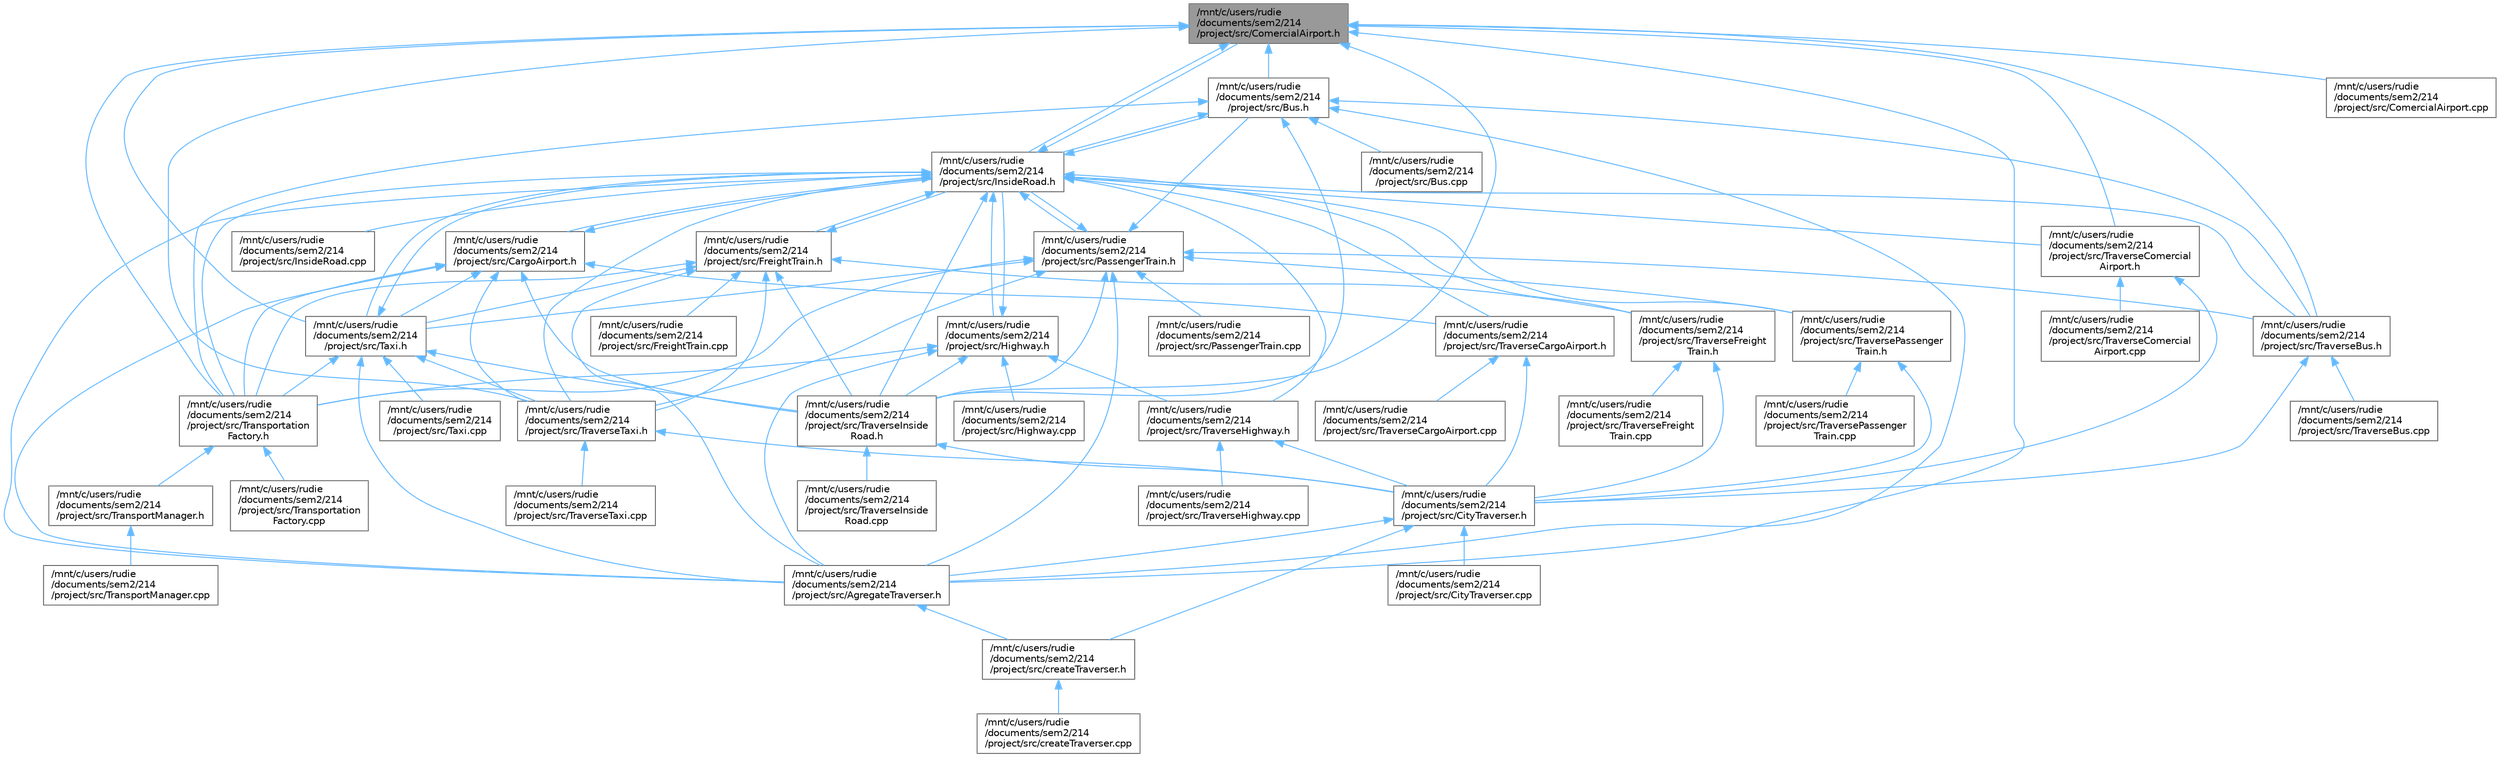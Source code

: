 digraph "/mnt/c/users/rudie/documents/sem2/214/project/src/ComercialAirport.h"
{
 // LATEX_PDF_SIZE
  bgcolor="transparent";
  edge [fontname=Helvetica,fontsize=10,labelfontname=Helvetica,labelfontsize=10];
  node [fontname=Helvetica,fontsize=10,shape=box,height=0.2,width=0.4];
  Node1 [id="Node000001",label="/mnt/c/users/rudie\l/documents/sem2/214\l/project/src/ComercialAirport.h",height=0.2,width=0.4,color="gray40", fillcolor="grey60", style="filled", fontcolor="black",tooltip="Defines the ComercialAirport class which inherits from the Airport class."];
  Node1 -> Node2 [id="edge96_Node000001_Node000002",dir="back",color="steelblue1",style="solid",tooltip=" "];
  Node2 [id="Node000002",label="/mnt/c/users/rudie\l/documents/sem2/214\l/project/src/AgregateTraverser.h",height=0.2,width=0.4,color="grey40", fillcolor="white", style="filled",URL="$AgregateTraverser_8h.html",tooltip="Defines the AgregateTraverser class and its interface for creating CityTraverser objects."];
  Node2 -> Node3 [id="edge97_Node000002_Node000003",dir="back",color="steelblue1",style="solid",tooltip=" "];
  Node3 [id="Node000003",label="/mnt/c/users/rudie\l/documents/sem2/214\l/project/src/createTraverser.h",height=0.2,width=0.4,color="grey40", fillcolor="white", style="filled",URL="$createTraverser_8h.html",tooltip="Header file for the CreateTraverser class."];
  Node3 -> Node4 [id="edge98_Node000003_Node000004",dir="back",color="steelblue1",style="solid",tooltip=" "];
  Node4 [id="Node000004",label="/mnt/c/users/rudie\l/documents/sem2/214\l/project/src/createTraverser.cpp",height=0.2,width=0.4,color="grey40", fillcolor="white", style="filled",URL="$createTraverser_8cpp.html",tooltip="Implementation of the CreateTraverser class for creating CityTraverser objects."];
  Node1 -> Node5 [id="edge99_Node000001_Node000005",dir="back",color="steelblue1",style="solid",tooltip=" "];
  Node5 [id="Node000005",label="/mnt/c/users/rudie\l/documents/sem2/214\l/project/src/Bus.h",height=0.2,width=0.4,color="grey40", fillcolor="white", style="filled",URL="$Bus_8h.html",tooltip="Header file for the Bus class."];
  Node5 -> Node2 [id="edge100_Node000005_Node000002",dir="back",color="steelblue1",style="solid",tooltip=" "];
  Node5 -> Node6 [id="edge101_Node000005_Node000006",dir="back",color="steelblue1",style="solid",tooltip=" "];
  Node6 [id="Node000006",label="/mnt/c/users/rudie\l/documents/sem2/214\l/project/src/Bus.cpp",height=0.2,width=0.4,color="grey40", fillcolor="white", style="filled",URL="$Bus_8cpp.html",tooltip="Implementation of the Bus class."];
  Node5 -> Node7 [id="edge102_Node000005_Node000007",dir="back",color="steelblue1",style="solid",tooltip=" "];
  Node7 [id="Node000007",label="/mnt/c/users/rudie\l/documents/sem2/214\l/project/src/InsideRoad.h",height=0.2,width=0.4,color="grey40", fillcolor="white", style="filled",URL="$InsideRoad_8h.html",tooltip="Header file for the InsideRoad class."];
  Node7 -> Node2 [id="edge103_Node000007_Node000002",dir="back",color="steelblue1",style="solid",tooltip=" "];
  Node7 -> Node5 [id="edge104_Node000007_Node000005",dir="back",color="steelblue1",style="solid",tooltip=" "];
  Node7 -> Node8 [id="edge105_Node000007_Node000008",dir="back",color="steelblue1",style="solid",tooltip=" "];
  Node8 [id="Node000008",label="/mnt/c/users/rudie\l/documents/sem2/214\l/project/src/CargoAirport.h",height=0.2,width=0.4,color="grey40", fillcolor="white", style="filled",URL="$CargoAirport_8h.html",tooltip="Header file for the CargoAirport class."];
  Node8 -> Node2 [id="edge106_Node000008_Node000002",dir="back",color="steelblue1",style="solid",tooltip=" "];
  Node8 -> Node7 [id="edge107_Node000008_Node000007",dir="back",color="steelblue1",style="solid",tooltip=" "];
  Node8 -> Node9 [id="edge108_Node000008_Node000009",dir="back",color="steelblue1",style="solid",tooltip=" "];
  Node9 [id="Node000009",label="/mnt/c/users/rudie\l/documents/sem2/214\l/project/src/Taxi.h",height=0.2,width=0.4,color="grey40", fillcolor="white", style="filled",URL="$Taxi_8h.html",tooltip="Header file for the Taxi class, which represents a taxi in a public transit system."];
  Node9 -> Node2 [id="edge109_Node000009_Node000002",dir="back",color="steelblue1",style="solid",tooltip=" "];
  Node9 -> Node7 [id="edge110_Node000009_Node000007",dir="back",color="steelblue1",style="solid",tooltip=" "];
  Node9 -> Node10 [id="edge111_Node000009_Node000010",dir="back",color="steelblue1",style="solid",tooltip=" "];
  Node10 [id="Node000010",label="/mnt/c/users/rudie\l/documents/sem2/214\l/project/src/Taxi.cpp",height=0.2,width=0.4,color="grey40", fillcolor="white", style="filled",URL="$Taxi_8cpp.html",tooltip="Implementation of the Taxi class."];
  Node9 -> Node11 [id="edge112_Node000009_Node000011",dir="back",color="steelblue1",style="solid",tooltip=" "];
  Node11 [id="Node000011",label="/mnt/c/users/rudie\l/documents/sem2/214\l/project/src/Transportation\lFactory.h",height=0.2,width=0.4,color="grey40", fillcolor="white", style="filled",URL="$TransportationFactory_8h.html",tooltip="Header file for the TransportationFactory class."];
  Node11 -> Node12 [id="edge113_Node000011_Node000012",dir="back",color="steelblue1",style="solid",tooltip=" "];
  Node12 [id="Node000012",label="/mnt/c/users/rudie\l/documents/sem2/214\l/project/src/TransportManager.h",height=0.2,width=0.4,color="grey40", fillcolor="white", style="filled",URL="$TransportManager_8h.html",tooltip="Header file for the TransportManager class."];
  Node12 -> Node13 [id="edge114_Node000012_Node000013",dir="back",color="steelblue1",style="solid",tooltip=" "];
  Node13 [id="Node000013",label="/mnt/c/users/rudie\l/documents/sem2/214\l/project/src/TransportManager.cpp",height=0.2,width=0.4,color="grey40", fillcolor="white", style="filled",URL="$TransportManager_8cpp.html",tooltip="Implementation of the TransportManager class."];
  Node11 -> Node14 [id="edge115_Node000011_Node000014",dir="back",color="steelblue1",style="solid",tooltip=" "];
  Node14 [id="Node000014",label="/mnt/c/users/rudie\l/documents/sem2/214\l/project/src/Transportation\lFactory.cpp",height=0.2,width=0.4,color="grey40", fillcolor="white", style="filled",URL="$TransportationFactory_8cpp.html",tooltip="Implementation of the TransportationFactory class."];
  Node9 -> Node15 [id="edge116_Node000009_Node000015",dir="back",color="steelblue1",style="solid",tooltip=" "];
  Node15 [id="Node000015",label="/mnt/c/users/rudie\l/documents/sem2/214\l/project/src/TraverseInside\lRoad.h",height=0.2,width=0.4,color="grey40", fillcolor="white", style="filled",URL="$TraverseInsideRoad_8h.html",tooltip="Header file for the TraverseInsideRoad class."];
  Node15 -> Node16 [id="edge117_Node000015_Node000016",dir="back",color="steelblue1",style="solid",tooltip=" "];
  Node16 [id="Node000016",label="/mnt/c/users/rudie\l/documents/sem2/214\l/project/src/CityTraverser.h",height=0.2,width=0.4,color="grey40", fillcolor="white", style="filled",URL="$CityTraverser_8h.html",tooltip="Header file for the CityTraverser class, a concrete iterator for traversing transportation elements i..."];
  Node16 -> Node2 [id="edge118_Node000016_Node000002",dir="back",color="steelblue1",style="solid",tooltip=" "];
  Node16 -> Node17 [id="edge119_Node000016_Node000017",dir="back",color="steelblue1",style="solid",tooltip=" "];
  Node17 [id="Node000017",label="/mnt/c/users/rudie\l/documents/sem2/214\l/project/src/CityTraverser.cpp",height=0.2,width=0.4,color="grey40", fillcolor="white", style="filled",URL="$CityTraverser_8cpp.html",tooltip="Implementation of the CityTraverser class."];
  Node16 -> Node3 [id="edge120_Node000016_Node000003",dir="back",color="steelblue1",style="solid",tooltip=" "];
  Node15 -> Node18 [id="edge121_Node000015_Node000018",dir="back",color="steelblue1",style="solid",tooltip=" "];
  Node18 [id="Node000018",label="/mnt/c/users/rudie\l/documents/sem2/214\l/project/src/TraverseInside\lRoad.cpp",height=0.2,width=0.4,color="grey40", fillcolor="white", style="filled",URL="$TraverseInsideRoad_8cpp.html",tooltip="Implementation of the TraverseInsideRoad class."];
  Node9 -> Node19 [id="edge122_Node000009_Node000019",dir="back",color="steelblue1",style="solid",tooltip=" "];
  Node19 [id="Node000019",label="/mnt/c/users/rudie\l/documents/sem2/214\l/project/src/TraverseTaxi.h",height=0.2,width=0.4,color="grey40", fillcolor="white", style="filled",URL="$TraverseTaxi_8h.html",tooltip="Header file for the TraverseTaxi class."];
  Node19 -> Node16 [id="edge123_Node000019_Node000016",dir="back",color="steelblue1",style="solid",tooltip=" "];
  Node19 -> Node20 [id="edge124_Node000019_Node000020",dir="back",color="steelblue1",style="solid",tooltip=" "];
  Node20 [id="Node000020",label="/mnt/c/users/rudie\l/documents/sem2/214\l/project/src/TraverseTaxi.cpp",height=0.2,width=0.4,color="grey40", fillcolor="white", style="filled",URL="$TraverseTaxi_8cpp.html",tooltip="Implementation of the TraverseTaxi class."];
  Node8 -> Node11 [id="edge125_Node000008_Node000011",dir="back",color="steelblue1",style="solid",tooltip=" "];
  Node8 -> Node21 [id="edge126_Node000008_Node000021",dir="back",color="steelblue1",style="solid",tooltip=" "];
  Node21 [id="Node000021",label="/mnt/c/users/rudie\l/documents/sem2/214\l/project/src/TraverseCargoAirport.h",height=0.2,width=0.4,color="grey40", fillcolor="white", style="filled",URL="$TraverseCargoAirport_8h.html",tooltip="Header file for the TraverseCargoAirport class."];
  Node21 -> Node16 [id="edge127_Node000021_Node000016",dir="back",color="steelblue1",style="solid",tooltip=" "];
  Node21 -> Node22 [id="edge128_Node000021_Node000022",dir="back",color="steelblue1",style="solid",tooltip=" "];
  Node22 [id="Node000022",label="/mnt/c/users/rudie\l/documents/sem2/214\l/project/src/TraverseCargoAirport.cpp",height=0.2,width=0.4,color="grey40", fillcolor="white", style="filled",URL="$TraverseCargoAirport_8cpp.html",tooltip="Implementation of the TraverseCargoAirport class."];
  Node8 -> Node15 [id="edge129_Node000008_Node000015",dir="back",color="steelblue1",style="solid",tooltip=" "];
  Node8 -> Node19 [id="edge130_Node000008_Node000019",dir="back",color="steelblue1",style="solid",tooltip=" "];
  Node7 -> Node1 [id="edge131_Node000007_Node000001",dir="back",color="steelblue1",style="solid",tooltip=" "];
  Node7 -> Node23 [id="edge132_Node000007_Node000023",dir="back",color="steelblue1",style="solid",tooltip=" "];
  Node23 [id="Node000023",label="/mnt/c/users/rudie\l/documents/sem2/214\l/project/src/FreightTrain.h",height=0.2,width=0.4,color="grey40", fillcolor="white", style="filled",URL="$FreightTrain_8h.html",tooltip="Header file for the FreightTrain class."];
  Node23 -> Node2 [id="edge133_Node000023_Node000002",dir="back",color="steelblue1",style="solid",tooltip=" "];
  Node23 -> Node24 [id="edge134_Node000023_Node000024",dir="back",color="steelblue1",style="solid",tooltip=" "];
  Node24 [id="Node000024",label="/mnt/c/users/rudie\l/documents/sem2/214\l/project/src/FreightTrain.cpp",height=0.2,width=0.4,color="grey40", fillcolor="white", style="filled",URL="$FreightTrain_8cpp.html",tooltip="Implementation of the FreightTrain class."];
  Node23 -> Node7 [id="edge135_Node000023_Node000007",dir="back",color="steelblue1",style="solid",tooltip=" "];
  Node23 -> Node9 [id="edge136_Node000023_Node000009",dir="back",color="steelblue1",style="solid",tooltip=" "];
  Node23 -> Node11 [id="edge137_Node000023_Node000011",dir="back",color="steelblue1",style="solid",tooltip=" "];
  Node23 -> Node25 [id="edge138_Node000023_Node000025",dir="back",color="steelblue1",style="solid",tooltip=" "];
  Node25 [id="Node000025",label="/mnt/c/users/rudie\l/documents/sem2/214\l/project/src/TraverseFreight\lTrain.h",height=0.2,width=0.4,color="grey40", fillcolor="white", style="filled",URL="$TraverseFreightTrain_8h.html",tooltip="Header file for the TraverseFreightTrain class."];
  Node25 -> Node16 [id="edge139_Node000025_Node000016",dir="back",color="steelblue1",style="solid",tooltip=" "];
  Node25 -> Node26 [id="edge140_Node000025_Node000026",dir="back",color="steelblue1",style="solid",tooltip=" "];
  Node26 [id="Node000026",label="/mnt/c/users/rudie\l/documents/sem2/214\l/project/src/TraverseFreight\lTrain.cpp",height=0.2,width=0.4,color="grey40", fillcolor="white", style="filled",URL="$TraverseFreightTrain_8cpp.html",tooltip="Implementation of the TraverseFreightTrain class."];
  Node23 -> Node15 [id="edge141_Node000023_Node000015",dir="back",color="steelblue1",style="solid",tooltip=" "];
  Node23 -> Node19 [id="edge142_Node000023_Node000019",dir="back",color="steelblue1",style="solid",tooltip=" "];
  Node7 -> Node27 [id="edge143_Node000007_Node000027",dir="back",color="steelblue1",style="solid",tooltip=" "];
  Node27 [id="Node000027",label="/mnt/c/users/rudie\l/documents/sem2/214\l/project/src/Highway.h",height=0.2,width=0.4,color="grey40", fillcolor="white", style="filled",URL="$Highway_8h.html",tooltip="Header file for the Highway class."];
  Node27 -> Node2 [id="edge144_Node000027_Node000002",dir="back",color="steelblue1",style="solid",tooltip=" "];
  Node27 -> Node28 [id="edge145_Node000027_Node000028",dir="back",color="steelblue1",style="solid",tooltip=" "];
  Node28 [id="Node000028",label="/mnt/c/users/rudie\l/documents/sem2/214\l/project/src/Highway.cpp",height=0.2,width=0.4,color="grey40", fillcolor="white", style="filled",URL="$Highway_8cpp.html",tooltip="Implementation of the Highway class."];
  Node27 -> Node7 [id="edge146_Node000027_Node000007",dir="back",color="steelblue1",style="solid",tooltip=" "];
  Node27 -> Node11 [id="edge147_Node000027_Node000011",dir="back",color="steelblue1",style="solid",tooltip=" "];
  Node27 -> Node29 [id="edge148_Node000027_Node000029",dir="back",color="steelblue1",style="solid",tooltip=" "];
  Node29 [id="Node000029",label="/mnt/c/users/rudie\l/documents/sem2/214\l/project/src/TraverseHighway.h",height=0.2,width=0.4,color="grey40", fillcolor="white", style="filled",URL="$TraverseHighway_8h.html",tooltip="Header file for the TraverseHighway class."];
  Node29 -> Node16 [id="edge149_Node000029_Node000016",dir="back",color="steelblue1",style="solid",tooltip=" "];
  Node29 -> Node30 [id="edge150_Node000029_Node000030",dir="back",color="steelblue1",style="solid",tooltip=" "];
  Node30 [id="Node000030",label="/mnt/c/users/rudie\l/documents/sem2/214\l/project/src/TraverseHighway.cpp",height=0.2,width=0.4,color="grey40", fillcolor="white", style="filled",URL="$TraverseHighway_8cpp.html",tooltip="Implementation of the TraverseHighway class."];
  Node27 -> Node15 [id="edge151_Node000027_Node000015",dir="back",color="steelblue1",style="solid",tooltip=" "];
  Node7 -> Node31 [id="edge152_Node000007_Node000031",dir="back",color="steelblue1",style="solid",tooltip=" "];
  Node31 [id="Node000031",label="/mnt/c/users/rudie\l/documents/sem2/214\l/project/src/InsideRoad.cpp",height=0.2,width=0.4,color="grey40", fillcolor="white", style="filled",URL="$InsideRoad_8cpp.html",tooltip="Implementation of the InsideRoad class."];
  Node7 -> Node32 [id="edge153_Node000007_Node000032",dir="back",color="steelblue1",style="solid",tooltip=" "];
  Node32 [id="Node000032",label="/mnt/c/users/rudie\l/documents/sem2/214\l/project/src/PassengerTrain.h",height=0.2,width=0.4,color="grey40", fillcolor="white", style="filled",URL="$PassengerTrain_8h.html",tooltip="Header file for the PassengerTrain class."];
  Node32 -> Node2 [id="edge154_Node000032_Node000002",dir="back",color="steelblue1",style="solid",tooltip=" "];
  Node32 -> Node5 [id="edge155_Node000032_Node000005",dir="back",color="steelblue1",style="solid",tooltip=" "];
  Node32 -> Node7 [id="edge156_Node000032_Node000007",dir="back",color="steelblue1",style="solid",tooltip=" "];
  Node32 -> Node33 [id="edge157_Node000032_Node000033",dir="back",color="steelblue1",style="solid",tooltip=" "];
  Node33 [id="Node000033",label="/mnt/c/users/rudie\l/documents/sem2/214\l/project/src/PassengerTrain.cpp",height=0.2,width=0.4,color="grey40", fillcolor="white", style="filled",URL="$PassengerTrain_8cpp.html",tooltip="Implementation of the PassengerTrain class."];
  Node32 -> Node9 [id="edge158_Node000032_Node000009",dir="back",color="steelblue1",style="solid",tooltip=" "];
  Node32 -> Node11 [id="edge159_Node000032_Node000011",dir="back",color="steelblue1",style="solid",tooltip=" "];
  Node32 -> Node34 [id="edge160_Node000032_Node000034",dir="back",color="steelblue1",style="solid",tooltip=" "];
  Node34 [id="Node000034",label="/mnt/c/users/rudie\l/documents/sem2/214\l/project/src/TraverseBus.h",height=0.2,width=0.4,color="grey40", fillcolor="white", style="filled",URL="$TraverseBus_8h.html",tooltip="Header file for the TraverseBus class."];
  Node34 -> Node16 [id="edge161_Node000034_Node000016",dir="back",color="steelblue1",style="solid",tooltip=" "];
  Node34 -> Node35 [id="edge162_Node000034_Node000035",dir="back",color="steelblue1",style="solid",tooltip=" "];
  Node35 [id="Node000035",label="/mnt/c/users/rudie\l/documents/sem2/214\l/project/src/TraverseBus.cpp",height=0.2,width=0.4,color="grey40", fillcolor="white", style="filled",URL="$TraverseBus_8cpp.html",tooltip="Implementation of the TraverseBus class."];
  Node32 -> Node15 [id="edge163_Node000032_Node000015",dir="back",color="steelblue1",style="solid",tooltip=" "];
  Node32 -> Node36 [id="edge164_Node000032_Node000036",dir="back",color="steelblue1",style="solid",tooltip=" "];
  Node36 [id="Node000036",label="/mnt/c/users/rudie\l/documents/sem2/214\l/project/src/TraversePassenger\lTrain.h",height=0.2,width=0.4,color="grey40", fillcolor="white", style="filled",URL="$TraversePassengerTrain_8h.html",tooltip="Header file for the TraversePassengerTrain class."];
  Node36 -> Node16 [id="edge165_Node000036_Node000016",dir="back",color="steelblue1",style="solid",tooltip=" "];
  Node36 -> Node37 [id="edge166_Node000036_Node000037",dir="back",color="steelblue1",style="solid",tooltip=" "];
  Node37 [id="Node000037",label="/mnt/c/users/rudie\l/documents/sem2/214\l/project/src/TraversePassenger\lTrain.cpp",height=0.2,width=0.4,color="grey40", fillcolor="white", style="filled",URL="$TraversePassengerTrain_8cpp.html",tooltip="Implementation of the TraversePassengerTrain class."];
  Node32 -> Node19 [id="edge167_Node000032_Node000019",dir="back",color="steelblue1",style="solid",tooltip=" "];
  Node7 -> Node9 [id="edge168_Node000007_Node000009",dir="back",color="steelblue1",style="solid",tooltip=" "];
  Node7 -> Node11 [id="edge169_Node000007_Node000011",dir="back",color="steelblue1",style="solid",tooltip=" "];
  Node7 -> Node34 [id="edge170_Node000007_Node000034",dir="back",color="steelblue1",style="solid",tooltip=" "];
  Node7 -> Node21 [id="edge171_Node000007_Node000021",dir="back",color="steelblue1",style="solid",tooltip=" "];
  Node7 -> Node38 [id="edge172_Node000007_Node000038",dir="back",color="steelblue1",style="solid",tooltip=" "];
  Node38 [id="Node000038",label="/mnt/c/users/rudie\l/documents/sem2/214\l/project/src/TraverseComercial\lAirport.h",height=0.2,width=0.4,color="grey40", fillcolor="white", style="filled",URL="$TraverseComercialAirport_8h.html",tooltip="Header file for the TraverseComercialAirport class."];
  Node38 -> Node16 [id="edge173_Node000038_Node000016",dir="back",color="steelblue1",style="solid",tooltip=" "];
  Node38 -> Node39 [id="edge174_Node000038_Node000039",dir="back",color="steelblue1",style="solid",tooltip=" "];
  Node39 [id="Node000039",label="/mnt/c/users/rudie\l/documents/sem2/214\l/project/src/TraverseComercial\lAirport.cpp",height=0.2,width=0.4,color="grey40", fillcolor="white", style="filled",URL="$TraverseComercialAirport_8cpp.html",tooltip="Implementation of the TraverseComercialAirport class."];
  Node7 -> Node25 [id="edge175_Node000007_Node000025",dir="back",color="steelblue1",style="solid",tooltip=" "];
  Node7 -> Node29 [id="edge176_Node000007_Node000029",dir="back",color="steelblue1",style="solid",tooltip=" "];
  Node7 -> Node15 [id="edge177_Node000007_Node000015",dir="back",color="steelblue1",style="solid",tooltip=" "];
  Node7 -> Node36 [id="edge178_Node000007_Node000036",dir="back",color="steelblue1",style="solid",tooltip=" "];
  Node7 -> Node19 [id="edge179_Node000007_Node000019",dir="back",color="steelblue1",style="solid",tooltip=" "];
  Node5 -> Node11 [id="edge180_Node000005_Node000011",dir="back",color="steelblue1",style="solid",tooltip=" "];
  Node5 -> Node34 [id="edge181_Node000005_Node000034",dir="back",color="steelblue1",style="solid",tooltip=" "];
  Node5 -> Node15 [id="edge182_Node000005_Node000015",dir="back",color="steelblue1",style="solid",tooltip=" "];
  Node1 -> Node40 [id="edge183_Node000001_Node000040",dir="back",color="steelblue1",style="solid",tooltip=" "];
  Node40 [id="Node000040",label="/mnt/c/users/rudie\l/documents/sem2/214\l/project/src/ComercialAirport.cpp",height=0.2,width=0.4,color="grey40", fillcolor="white", style="filled",URL="$ComercialAirport_8cpp.html",tooltip="Implementation of the ComercialAirport class."];
  Node1 -> Node7 [id="edge184_Node000001_Node000007",dir="back",color="steelblue1",style="solid",tooltip=" "];
  Node1 -> Node9 [id="edge185_Node000001_Node000009",dir="back",color="steelblue1",style="solid",tooltip=" "];
  Node1 -> Node11 [id="edge186_Node000001_Node000011",dir="back",color="steelblue1",style="solid",tooltip=" "];
  Node1 -> Node34 [id="edge187_Node000001_Node000034",dir="back",color="steelblue1",style="solid",tooltip=" "];
  Node1 -> Node38 [id="edge188_Node000001_Node000038",dir="back",color="steelblue1",style="solid",tooltip=" "];
  Node1 -> Node15 [id="edge189_Node000001_Node000015",dir="back",color="steelblue1",style="solid",tooltip=" "];
  Node1 -> Node19 [id="edge190_Node000001_Node000019",dir="back",color="steelblue1",style="solid",tooltip=" "];
}
